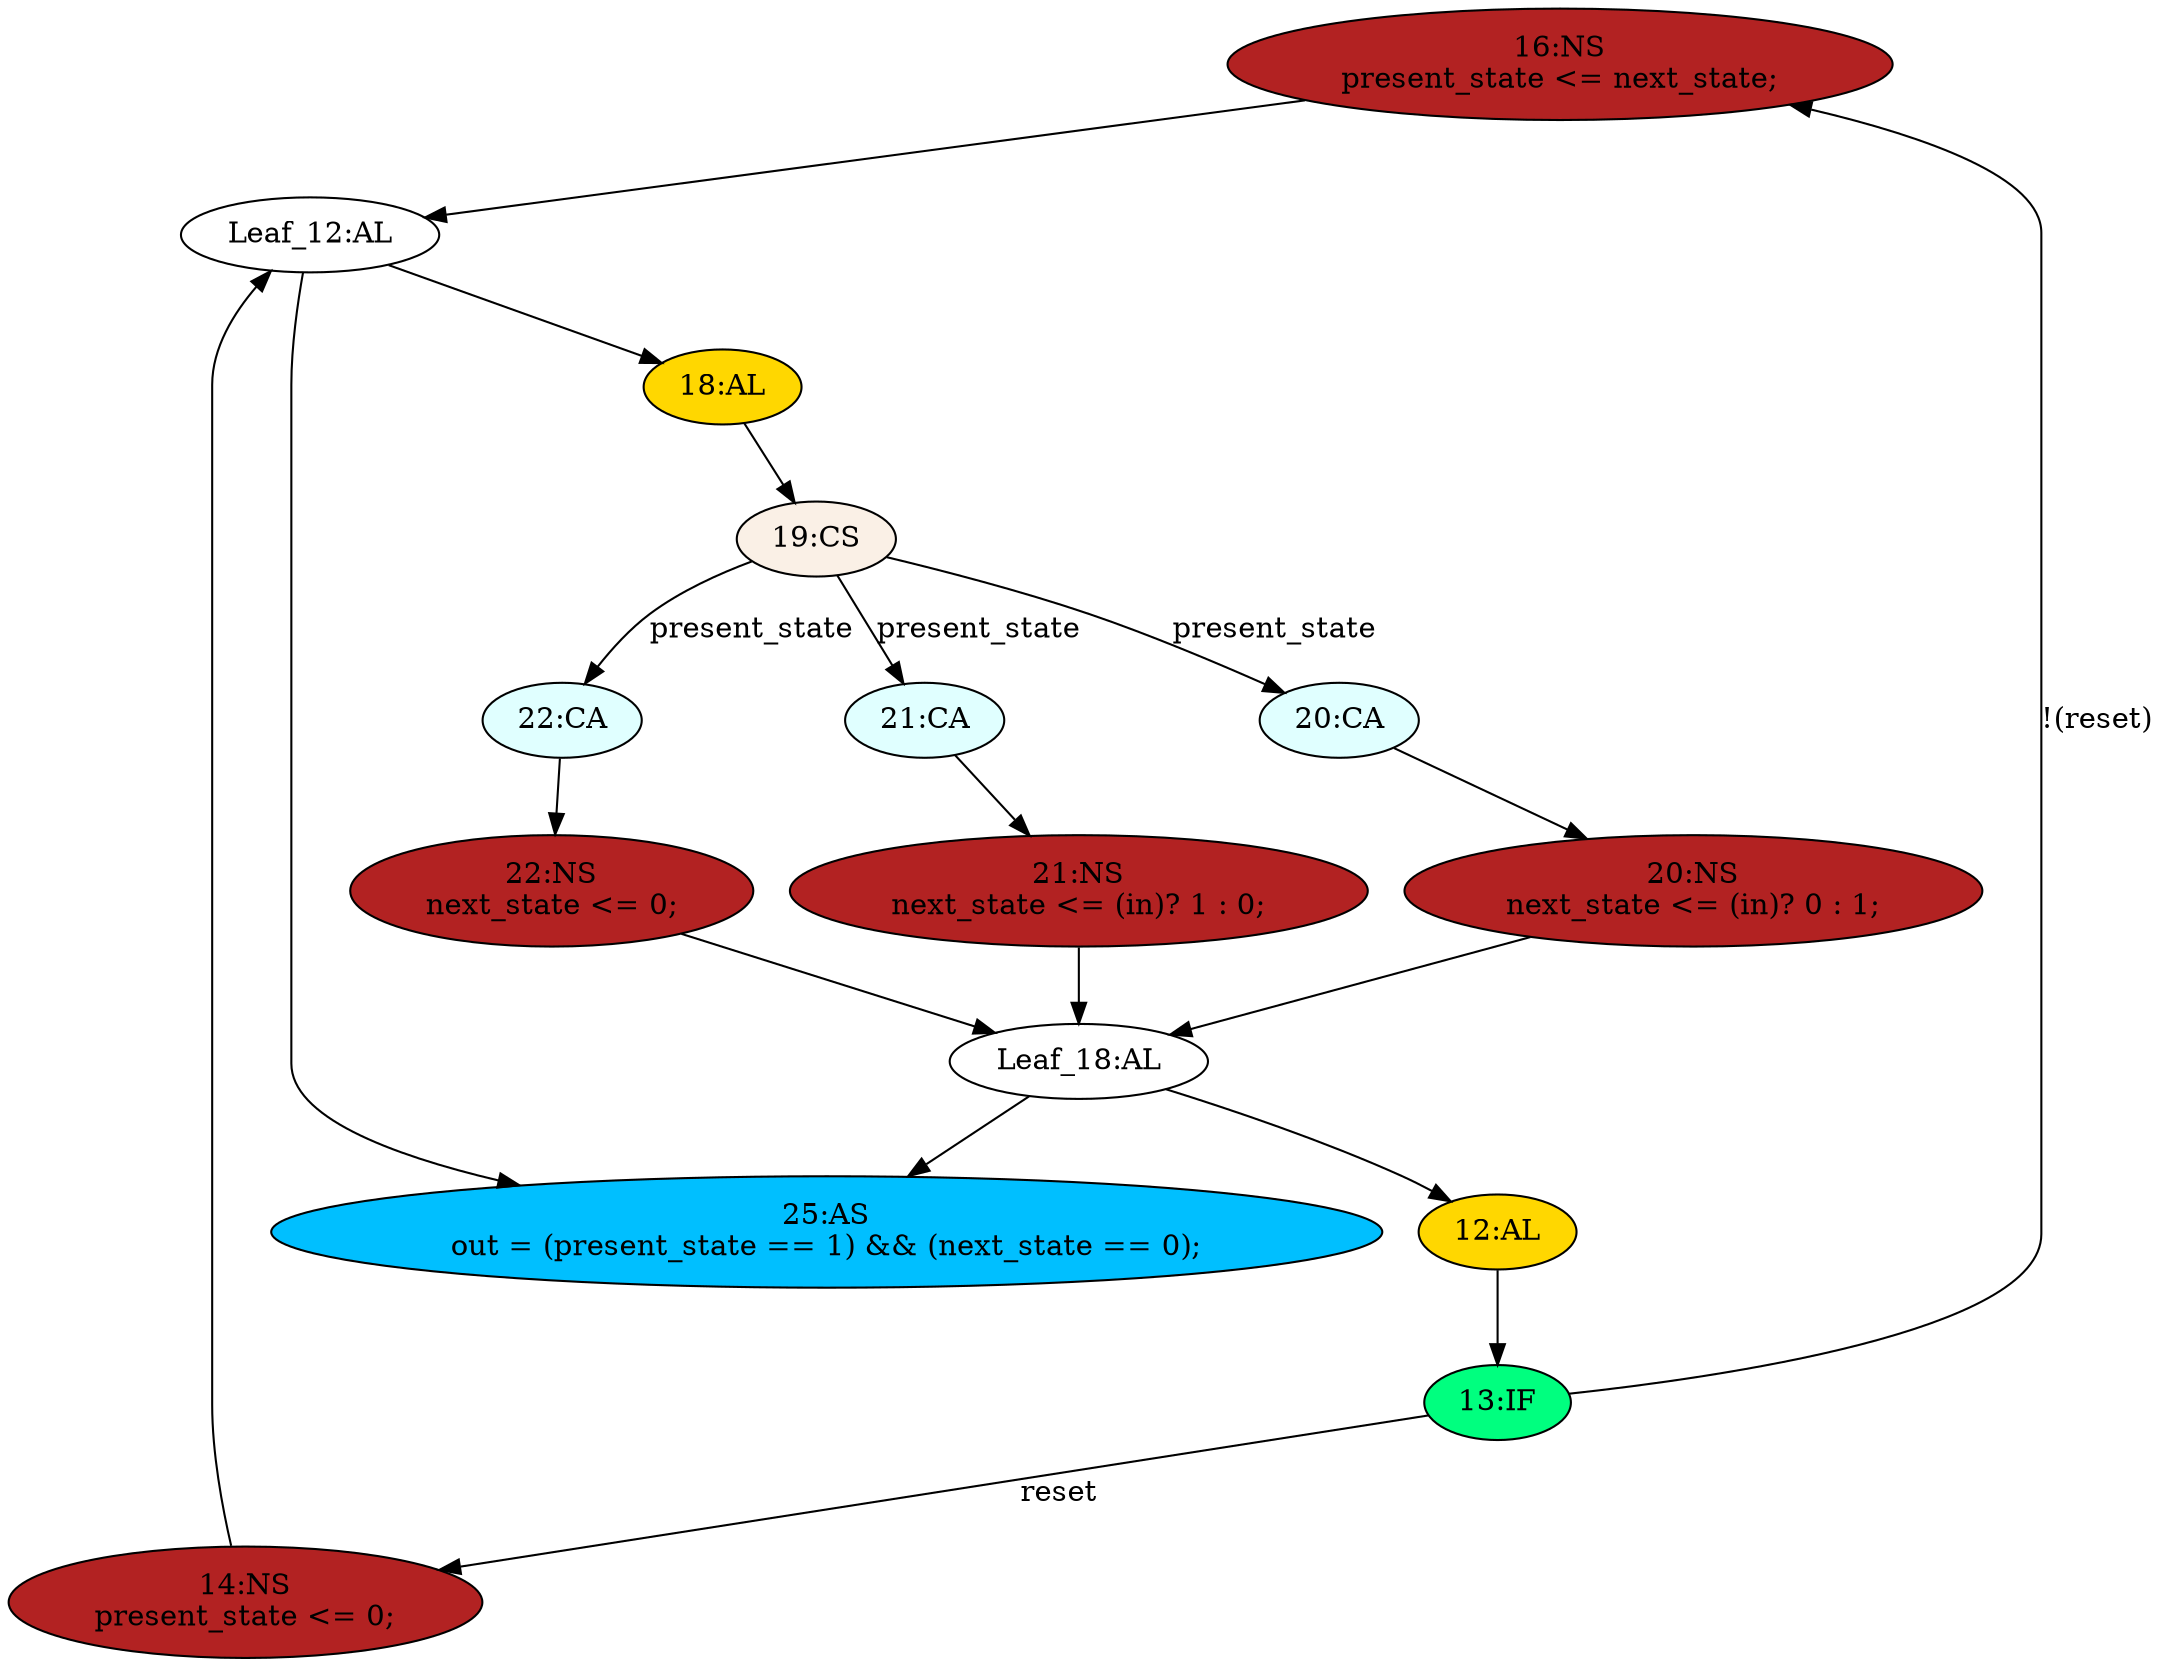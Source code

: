 strict digraph "compose( ,  )" {
	node [label="\N"];
	"16:NS"	[ast="<pyverilog.vparser.ast.NonblockingSubstitution object at 0x7f555bc4ecd0>",
		fillcolor=firebrick,
		label="16:NS
present_state <= next_state;",
		statements="[<pyverilog.vparser.ast.NonblockingSubstitution object at 0x7f555bc4ecd0>]",
		style=filled,
		typ=NonblockingSubstitution];
	"Leaf_12:AL"	[def_var="['present_state']",
		label="Leaf_12:AL"];
	"16:NS" -> "Leaf_12:AL"	[cond="[]",
		lineno=None];
	"Leaf_18:AL"	[def_var="['next_state']",
		label="Leaf_18:AL"];
	"12:AL"	[ast="<pyverilog.vparser.ast.Always object at 0x7f555bc56bd0>",
		clk_sens=True,
		fillcolor=gold,
		label="12:AL",
		sens="['clk', 'reset']",
		statements="[]",
		style=filled,
		typ=Always,
		use_var="['reset', 'next_state']"];
	"Leaf_18:AL" -> "12:AL";
	"25:AS"	[ast="<pyverilog.vparser.ast.Assign object at 0x7f555bd2af90>",
		def_var="['out']",
		fillcolor=deepskyblue,
		label="25:AS
out = (present_state == 1) && (next_state == 0);",
		statements="[]",
		style=filled,
		typ=Assign,
		use_var="['present_state', 'next_state']"];
	"Leaf_18:AL" -> "25:AS";
	"21:CA"	[ast="<pyverilog.vparser.ast.Case object at 0x7f555bca6d10>",
		fillcolor=lightcyan,
		label="21:CA",
		statements="[]",
		style=filled,
		typ=Case];
	"21:NS"	[ast="<pyverilog.vparser.ast.NonblockingSubstitution object at 0x7f555bca6550>",
		fillcolor=firebrick,
		label="21:NS
next_state <= (in)? 1 : 0;",
		statements="[<pyverilog.vparser.ast.NonblockingSubstitution object at 0x7f555bca6550>]",
		style=filled,
		typ=NonblockingSubstitution];
	"21:CA" -> "21:NS"	[cond="[]",
		lineno=None];
	"20:NS"	[ast="<pyverilog.vparser.ast.NonblockingSubstitution object at 0x7f555bca6750>",
		fillcolor=firebrick,
		label="20:NS
next_state <= (in)? 0 : 1;",
		statements="[<pyverilog.vparser.ast.NonblockingSubstitution object at 0x7f555bca6750>]",
		style=filled,
		typ=NonblockingSubstitution];
	"20:NS" -> "Leaf_18:AL"	[cond="[]",
		lineno=None];
	"20:CA"	[ast="<pyverilog.vparser.ast.Case object at 0x7f555bcbd4d0>",
		fillcolor=lightcyan,
		label="20:CA",
		statements="[]",
		style=filled,
		typ=Case];
	"20:CA" -> "20:NS"	[cond="[]",
		lineno=None];
	"13:IF"	[ast="<pyverilog.vparser.ast.IfStatement object at 0x7f555bca3ed0>",
		fillcolor=springgreen,
		label="13:IF",
		statements="[]",
		style=filled,
		typ=IfStatement];
	"13:IF" -> "16:NS"	[cond="['reset']",
		label="!(reset)",
		lineno=13];
	"14:NS"	[ast="<pyverilog.vparser.ast.NonblockingSubstitution object at 0x7f555bca3610>",
		fillcolor=firebrick,
		label="14:NS
present_state <= 0;",
		statements="[<pyverilog.vparser.ast.NonblockingSubstitution object at 0x7f555bca3610>]",
		style=filled,
		typ=NonblockingSubstitution];
	"13:IF" -> "14:NS"	[cond="['reset']",
		label=reset,
		lineno=13];
	"12:AL" -> "13:IF"	[cond="[]",
		lineno=None];
	"18:AL"	[ast="<pyverilog.vparser.ast.Always object at 0x7f555bcb1250>",
		clk_sens=False,
		fillcolor=gold,
		label="18:AL",
		sens="['present_state', 'in']",
		statements="[]",
		style=filled,
		typ=Always,
		use_var="['present_state', 'in']"];
	"19:CS"	[ast="<pyverilog.vparser.ast.CaseStatement object at 0x7f555d53f450>",
		fillcolor=linen,
		label="19:CS",
		statements="[]",
		style=filled,
		typ=CaseStatement];
	"18:AL" -> "19:CS"	[cond="[]",
		lineno=None];
	"Leaf_12:AL" -> "18:AL";
	"Leaf_12:AL" -> "25:AS";
	"22:CA"	[ast="<pyverilog.vparser.ast.Case object at 0x7f555bddee50>",
		fillcolor=lightcyan,
		label="22:CA",
		statements="[]",
		style=filled,
		typ=Case];
	"22:NS"	[ast="<pyverilog.vparser.ast.NonblockingSubstitution object at 0x7f555bd2a150>",
		fillcolor=firebrick,
		label="22:NS
next_state <= 0;",
		statements="[<pyverilog.vparser.ast.NonblockingSubstitution object at 0x7f555bd2a150>]",
		style=filled,
		typ=NonblockingSubstitution];
	"22:CA" -> "22:NS"	[cond="[]",
		lineno=None];
	"22:NS" -> "Leaf_18:AL"	[cond="[]",
		lineno=None];
	"21:NS" -> "Leaf_18:AL"	[cond="[]",
		lineno=None];
	"19:CS" -> "21:CA"	[cond="['present_state']",
		label=present_state,
		lineno=19];
	"19:CS" -> "20:CA"	[cond="['present_state']",
		label=present_state,
		lineno=19];
	"19:CS" -> "22:CA"	[cond="['present_state']",
		label=present_state,
		lineno=19];
	"14:NS" -> "Leaf_12:AL"	[cond="[]",
		lineno=None];
}
